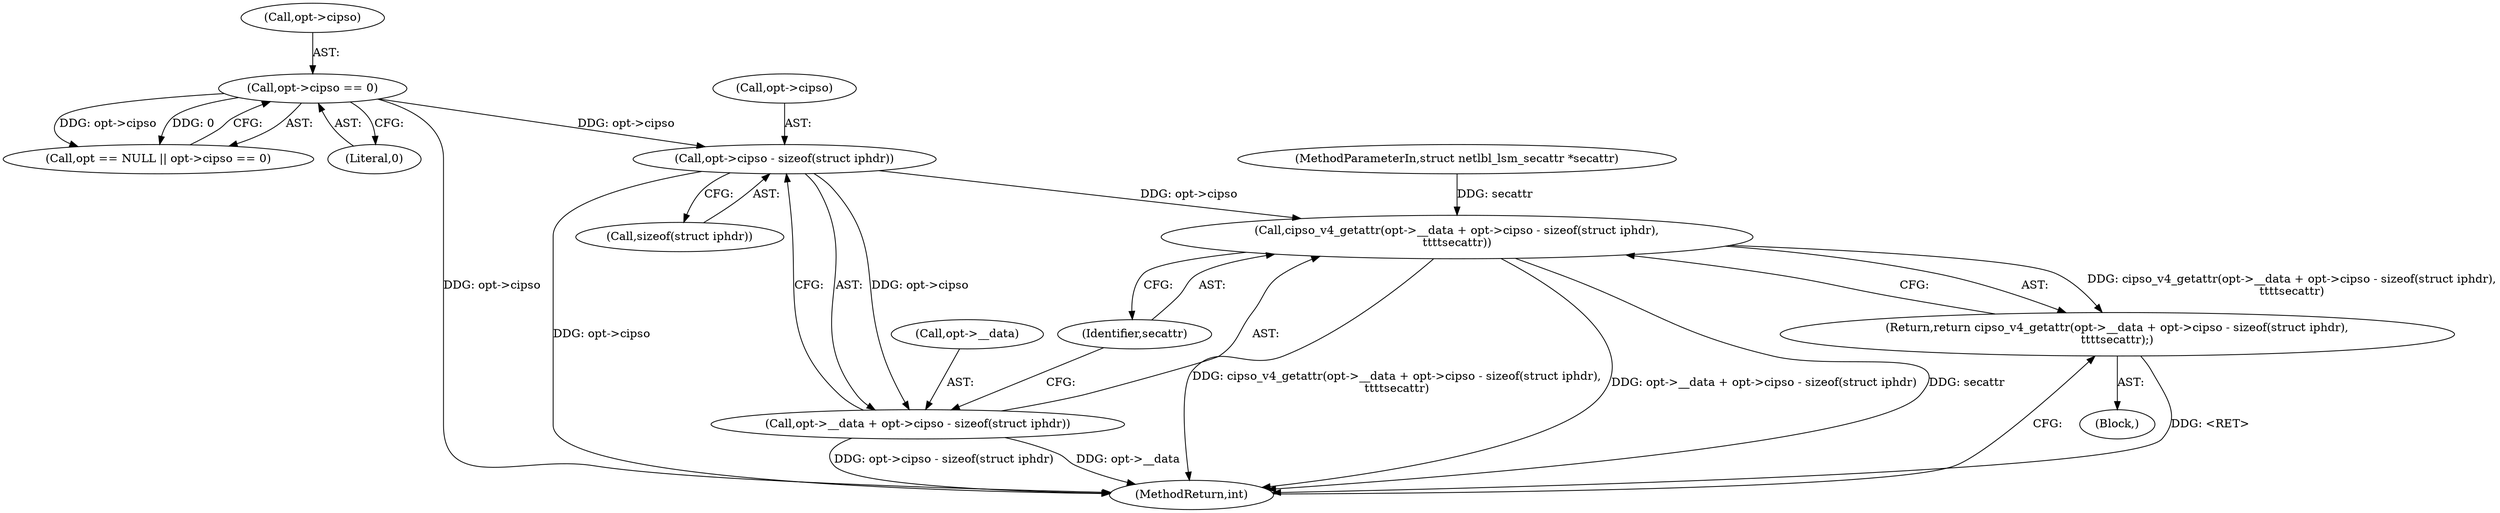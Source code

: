 digraph "1_linux_f6d8bd051c391c1c0458a30b2a7abcd939329259_9@API" {
"1000130" [label="(Call,opt->cipso - sizeof(struct iphdr))"];
"1000116" [label="(Call,opt->cipso == 0)"];
"1000125" [label="(Call,cipso_v4_getattr(opt->__data + opt->cipso - sizeof(struct iphdr),\n\t\t\t\tsecattr))"];
"1000124" [label="(Return,return cipso_v4_getattr(opt->__data + opt->cipso - sizeof(struct iphdr),\n\t\t\t\tsecattr);)"];
"1000126" [label="(Call,opt->__data + opt->cipso - sizeof(struct iphdr))"];
"1000112" [label="(Call,opt == NULL || opt->cipso == 0)"];
"1000130" [label="(Call,opt->cipso - sizeof(struct iphdr))"];
"1000126" [label="(Call,opt->__data + opt->cipso - sizeof(struct iphdr))"];
"1000102" [label="(MethodParameterIn,struct netlbl_lsm_secattr *secattr)"];
"1000136" [label="(Identifier,secattr)"];
"1000103" [label="(Block,)"];
"1000125" [label="(Call,cipso_v4_getattr(opt->__data + opt->cipso - sizeof(struct iphdr),\n\t\t\t\tsecattr))"];
"1000134" [label="(Call,sizeof(struct iphdr))"];
"1000124" [label="(Return,return cipso_v4_getattr(opt->__data + opt->cipso - sizeof(struct iphdr),\n\t\t\t\tsecattr);)"];
"1000116" [label="(Call,opt->cipso == 0)"];
"1000120" [label="(Literal,0)"];
"1000131" [label="(Call,opt->cipso)"];
"1000117" [label="(Call,opt->cipso)"];
"1000137" [label="(MethodReturn,int)"];
"1000127" [label="(Call,opt->__data)"];
"1000130" -> "1000126"  [label="AST: "];
"1000130" -> "1000134"  [label="CFG: "];
"1000131" -> "1000130"  [label="AST: "];
"1000134" -> "1000130"  [label="AST: "];
"1000126" -> "1000130"  [label="CFG: "];
"1000130" -> "1000137"  [label="DDG: opt->cipso"];
"1000130" -> "1000125"  [label="DDG: opt->cipso"];
"1000130" -> "1000126"  [label="DDG: opt->cipso"];
"1000116" -> "1000130"  [label="DDG: opt->cipso"];
"1000116" -> "1000112"  [label="AST: "];
"1000116" -> "1000120"  [label="CFG: "];
"1000117" -> "1000116"  [label="AST: "];
"1000120" -> "1000116"  [label="AST: "];
"1000112" -> "1000116"  [label="CFG: "];
"1000116" -> "1000137"  [label="DDG: opt->cipso"];
"1000116" -> "1000112"  [label="DDG: opt->cipso"];
"1000116" -> "1000112"  [label="DDG: 0"];
"1000125" -> "1000124"  [label="AST: "];
"1000125" -> "1000136"  [label="CFG: "];
"1000126" -> "1000125"  [label="AST: "];
"1000136" -> "1000125"  [label="AST: "];
"1000124" -> "1000125"  [label="CFG: "];
"1000125" -> "1000137"  [label="DDG: cipso_v4_getattr(opt->__data + opt->cipso - sizeof(struct iphdr),\n\t\t\t\tsecattr)"];
"1000125" -> "1000137"  [label="DDG: opt->__data + opt->cipso - sizeof(struct iphdr)"];
"1000125" -> "1000137"  [label="DDG: secattr"];
"1000125" -> "1000124"  [label="DDG: cipso_v4_getattr(opt->__data + opt->cipso - sizeof(struct iphdr),\n\t\t\t\tsecattr)"];
"1000102" -> "1000125"  [label="DDG: secattr"];
"1000124" -> "1000103"  [label="AST: "];
"1000137" -> "1000124"  [label="CFG: "];
"1000124" -> "1000137"  [label="DDG: <RET>"];
"1000127" -> "1000126"  [label="AST: "];
"1000136" -> "1000126"  [label="CFG: "];
"1000126" -> "1000137"  [label="DDG: opt->__data"];
"1000126" -> "1000137"  [label="DDG: opt->cipso - sizeof(struct iphdr)"];
}
